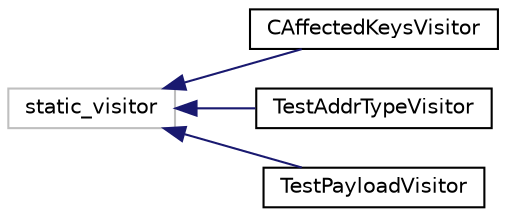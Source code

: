 digraph "Graphical Class Hierarchy"
{
 // LATEX_PDF_SIZE
  edge [fontname="Helvetica",fontsize="10",labelfontname="Helvetica",labelfontsize="10"];
  node [fontname="Helvetica",fontsize="10",shape=record];
  rankdir="LR";
  Node98 [label="static_visitor",height=0.2,width=0.4,color="grey75", fillcolor="white", style="filled",tooltip=" "];
  Node98 -> Node0 [dir="back",color="midnightblue",fontsize="10",style="solid",fontname="Helvetica"];
  Node0 [label="CAffectedKeysVisitor",height=0.2,width=0.4,color="black", fillcolor="white", style="filled",URL="$class_c_affected_keys_visitor.html",tooltip=" "];
  Node98 -> Node100 [dir="back",color="midnightblue",fontsize="10",style="solid",fontname="Helvetica"];
  Node100 [label="TestAddrTypeVisitor",height=0.2,width=0.4,color="black", fillcolor="white", style="filled",URL="$class_test_addr_type_visitor.html",tooltip=" "];
  Node98 -> Node101 [dir="back",color="midnightblue",fontsize="10",style="solid",fontname="Helvetica"];
  Node101 [label="TestPayloadVisitor",height=0.2,width=0.4,color="black", fillcolor="white", style="filled",URL="$class_test_payload_visitor.html",tooltip=" "];
}
